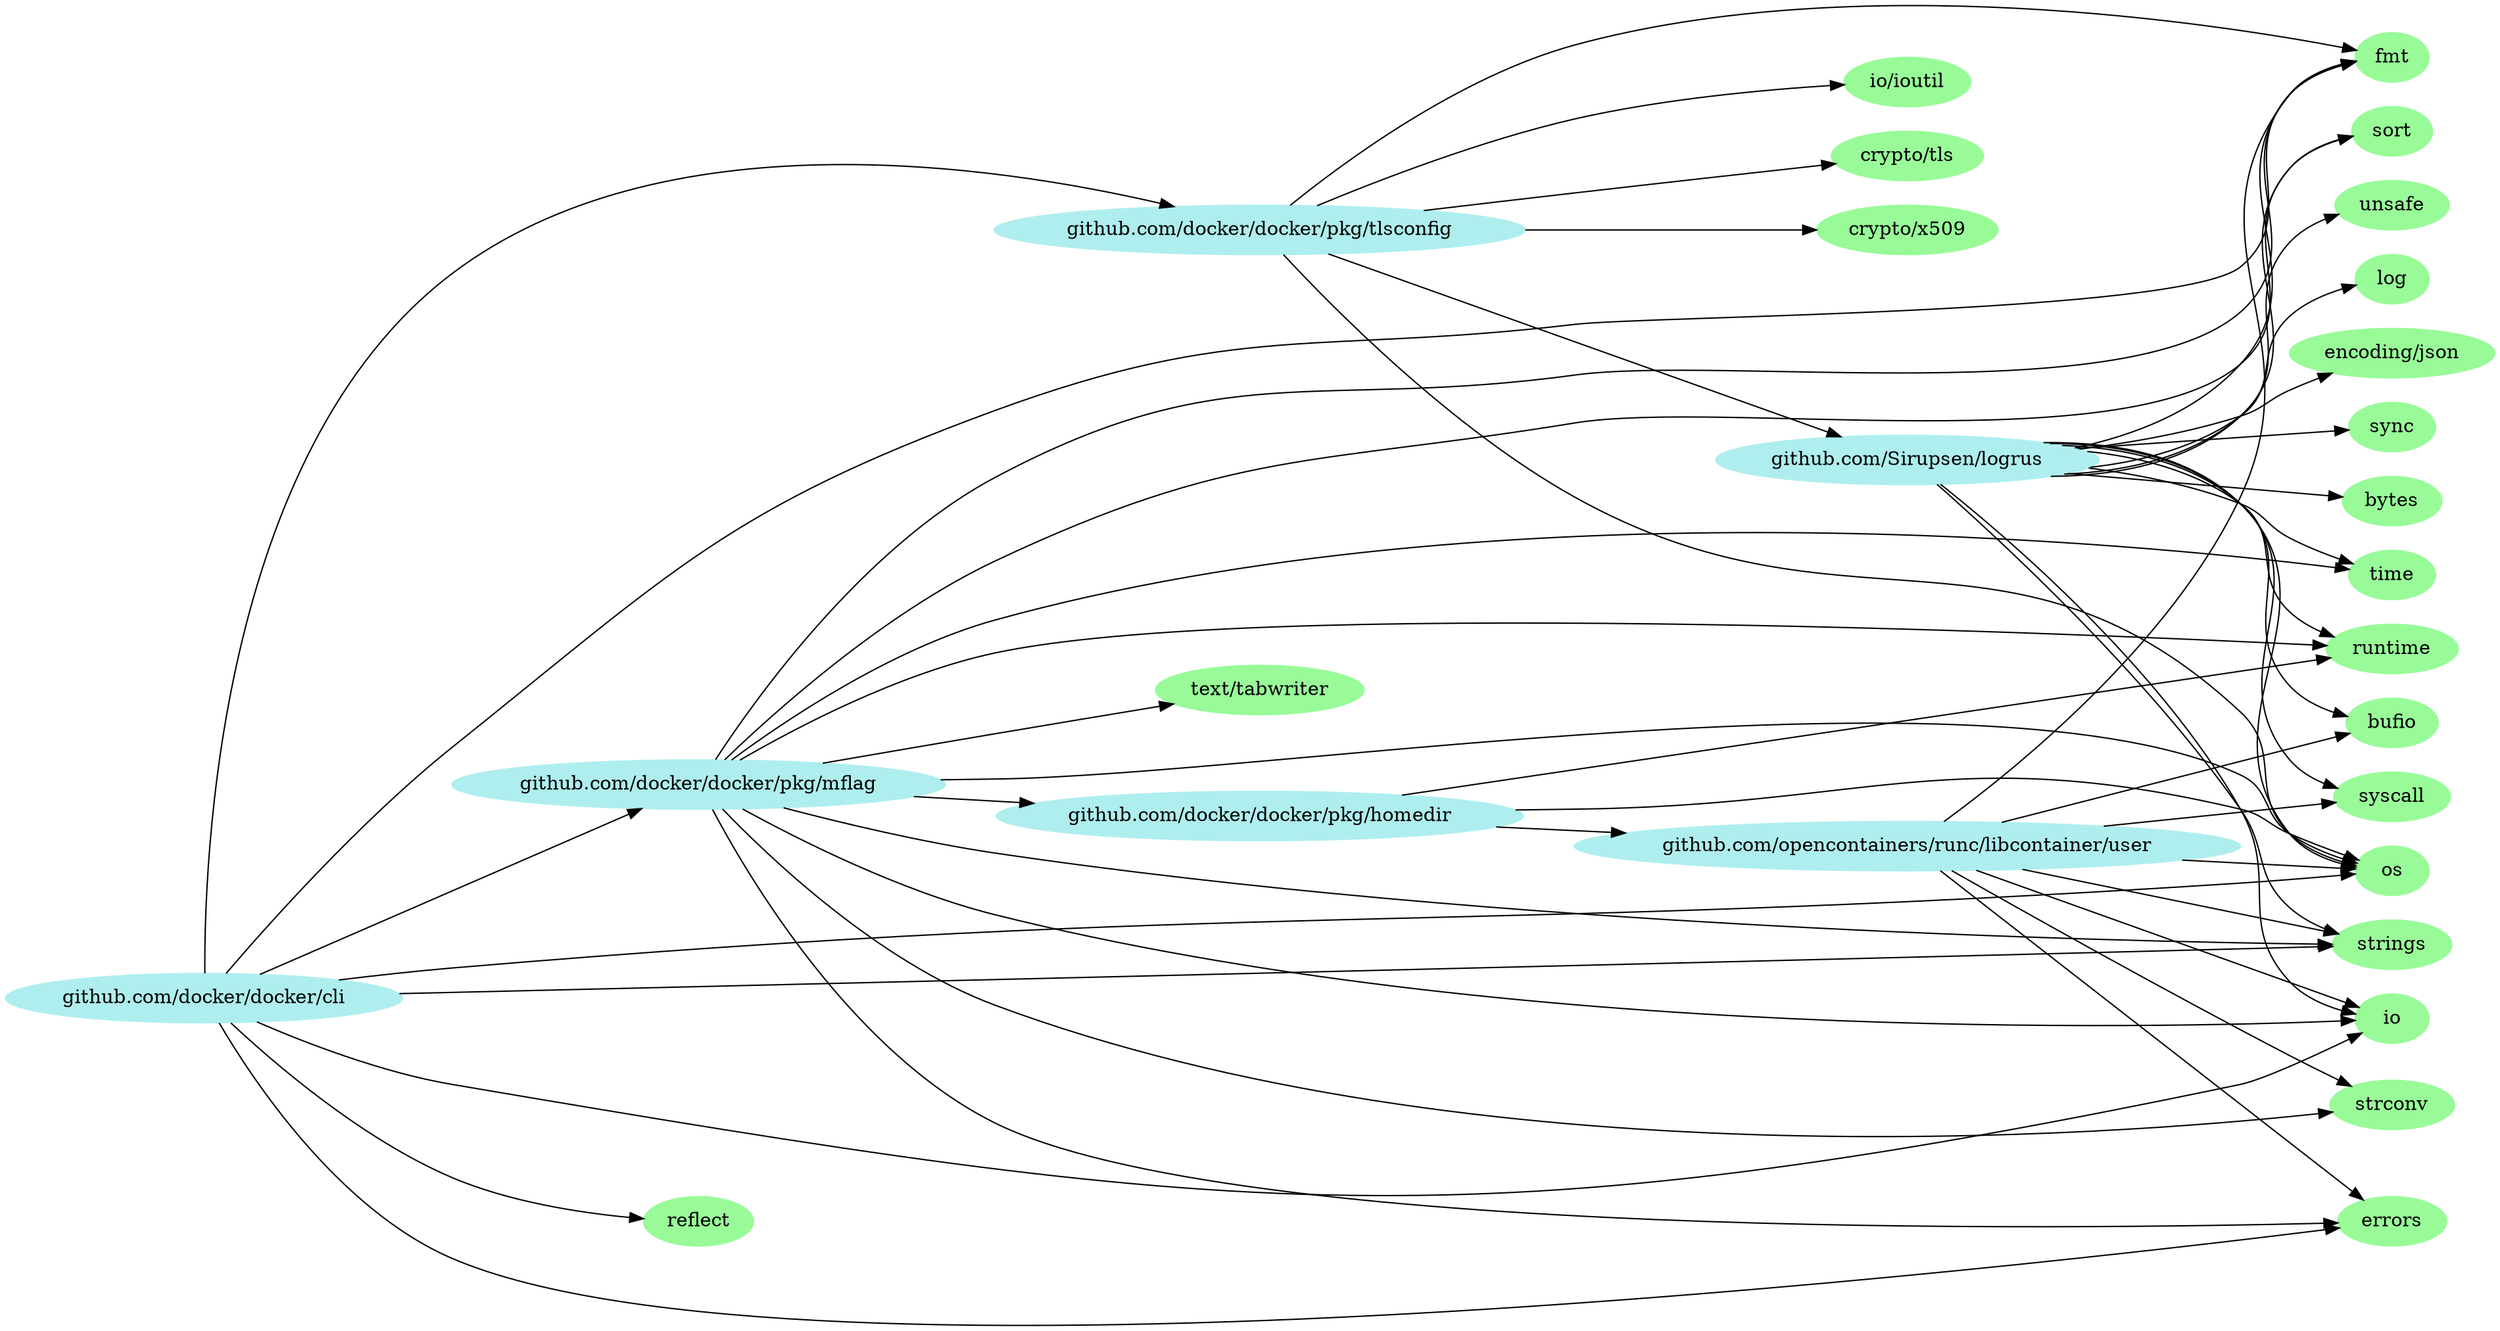 digraph godep {
rankdir="LR"
0 [label="github.com/docker/docker/pkg/tlsconfig" style="filled" color="paleturquoise"];
0 -> 1;
0 -> 2;
0 -> 3;
0 -> 4;
0 -> 5;
0 -> 6;
7 [label="unsafe" style="filled" color="palegreen"];
8 [label="strings" style="filled" color="palegreen"];
9 [label="runtime" style="filled" color="palegreen"];
10 [label="errors" style="filled" color="palegreen"];
11 [label="log" style="filled" color="palegreen"];
12 [label="strconv" style="filled" color="palegreen"];
13 [label="encoding/json" style="filled" color="palegreen"];
14 [label="syscall" style="filled" color="palegreen"];
15 [label="sort" style="filled" color="palegreen"];
16 [label="time" style="filled" color="palegreen"];
17 [label="github.com/docker/docker/pkg/homedir" style="filled" color="paleturquoise"];
17 -> 18;
17 -> 6;
17 -> 9;
19 [label="reflect" style="filled" color="palegreen"];
20 [label="text/tabwriter" style="filled" color="palegreen"];
21 [label="sync" style="filled" color="palegreen"];
5 [label="io/ioutil" style="filled" color="palegreen"];
3 [label="fmt" style="filled" color="palegreen"];
22 [label="github.com/docker/docker/pkg/mflag" style="filled" color="paleturquoise"];
22 -> 10;
22 -> 3;
22 -> 17;
22 -> 23;
22 -> 6;
22 -> 9;
22 -> 15;
22 -> 12;
22 -> 8;
22 -> 20;
22 -> 16;
24 [label="bytes" style="filled" color="palegreen"];
25 [label="github.com/docker/docker/cli" style="filled" color="paleturquoise"];
25 -> 10;
25 -> 3;
25 -> 22;
25 -> 0;
25 -> 23;
25 -> 6;
25 -> 19;
25 -> 8;
23 [label="io" style="filled" color="palegreen"];
26 [label="bufio" style="filled" color="palegreen"];
6 [label="os" style="filled" color="palegreen"];
1 [label="crypto/tls" style="filled" color="palegreen"];
18 [label="github.com/opencontainers/runc/libcontainer/user" style="filled" color="paleturquoise"];
18 -> 26;
18 -> 10;
18 -> 3;
18 -> 23;
18 -> 6;
18 -> 12;
18 -> 8;
18 -> 14;
2 [label="crypto/x509" style="filled" color="palegreen"];
4 [label="github.com/Sirupsen/logrus" style="filled" color="paleturquoise"];
4 -> 26;
4 -> 24;
4 -> 13;
4 -> 3;
4 -> 23;
4 -> 11;
4 -> 6;
4 -> 9;
4 -> 15;
4 -> 8;
4 -> 21;
4 -> 14;
4 -> 16;
4 -> 7;
}
